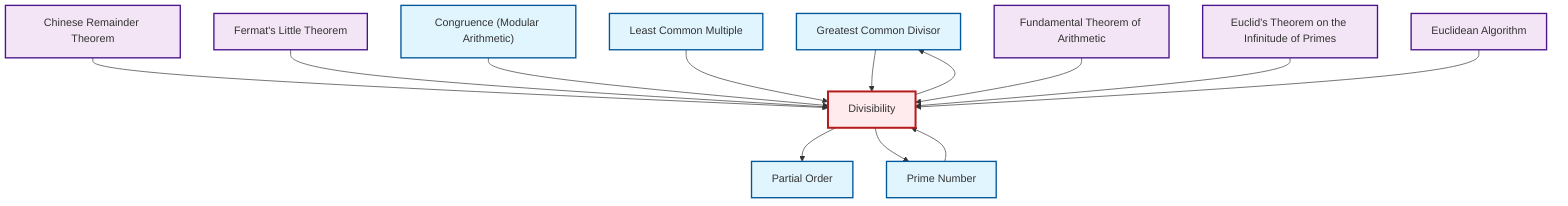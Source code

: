 graph TD
    classDef definition fill:#e1f5fe,stroke:#01579b,stroke-width:2px
    classDef theorem fill:#f3e5f5,stroke:#4a148c,stroke-width:2px
    classDef axiom fill:#fff3e0,stroke:#e65100,stroke-width:2px
    classDef example fill:#e8f5e9,stroke:#1b5e20,stroke-width:2px
    classDef current fill:#ffebee,stroke:#b71c1c,stroke-width:3px
    def-gcd["Greatest Common Divisor"]:::definition
    def-partial-order["Partial Order"]:::definition
    thm-fermat-little["Fermat's Little Theorem"]:::theorem
    thm-fundamental-arithmetic["Fundamental Theorem of Arithmetic"]:::theorem
    def-prime["Prime Number"]:::definition
    def-lcm["Least Common Multiple"]:::definition
    thm-chinese-remainder["Chinese Remainder Theorem"]:::theorem
    def-congruence["Congruence (Modular Arithmetic)"]:::definition
    thm-euclidean-algorithm["Euclidean Algorithm"]:::theorem
    def-divisibility["Divisibility"]:::definition
    thm-euclid-infinitude-primes["Euclid's Theorem on the Infinitude of Primes"]:::theorem
    thm-chinese-remainder --> def-divisibility
    def-gcd --> def-divisibility
    thm-fermat-little --> def-divisibility
    def-divisibility --> def-partial-order
    def-prime --> def-divisibility
    def-congruence --> def-divisibility
    def-lcm --> def-divisibility
    def-divisibility --> def-prime
    thm-fundamental-arithmetic --> def-divisibility
    thm-euclid-infinitude-primes --> def-divisibility
    def-divisibility --> def-gcd
    thm-euclidean-algorithm --> def-divisibility
    class def-divisibility current